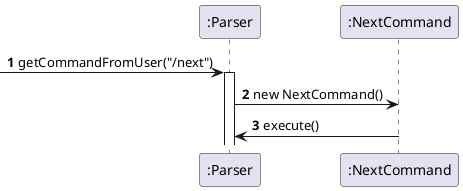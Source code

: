 @startuml
'https://plantuml.com/sequence-diagram

autonumber

 -> ":Parser": getCommandFromUser("/next")
activate ":Parser"

":Parser" -> ":NextCommand": new NextCommand()
":NextCommand" -> ":Parser": execute()


@enduml